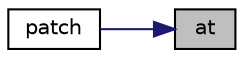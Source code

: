digraph "at"
{
 // LATEX_PDF_SIZE
  edge [fontname="Helvetica",fontsize="10",labelfontname="Helvetica",labelfontsize="10"];
  node [fontname="Helvetica",fontsize="10",shape=record];
  rankdir="RL";
  Node1 [label="at",height=0.2,width=0.4,color="black", fillcolor="grey75", style="filled", fontcolor="black",tooltip="access specified array element with bounds checking"];
  Node1 -> Node2 [dir="back",color="midnightblue",fontsize="10",style="solid",fontname="Helvetica"];
  Node2 [label="patch",height=0.2,width=0.4,color="black", fillcolor="white", style="filled",URL="$classnlohmann_1_1basic__json.html#a614dd03ce3e99e79c52bedcf55945645",tooltip="applies a JSON patch"];
}
